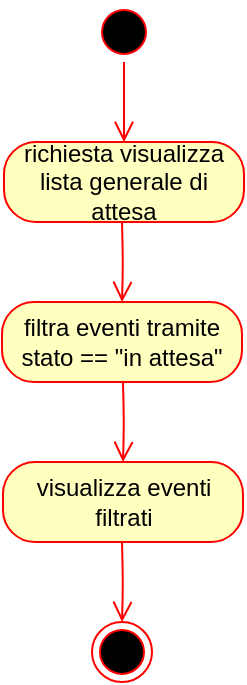 <mxfile version="14.3.0" type="device"><diagram id="TuXiVGkaG5Zo9rqoVxEe" name="Page-1"><mxGraphModel dx="1038" dy="477" grid="1" gridSize="10" guides="1" tooltips="1" connect="1" arrows="1" fold="1" page="1" pageScale="1" pageWidth="827" pageHeight="1169" math="0" shadow="0"><root><mxCell id="0"/><mxCell id="1" parent="0"/><mxCell id="pF1vrbCkR_dGy6_c9y9F-1" value="" style="ellipse;html=1;shape=startState;fillColor=#000000;strokeColor=#ff0000;" vertex="1" parent="1"><mxGeometry x="389" y="170" width="30" height="30" as="geometry"/></mxCell><mxCell id="pF1vrbCkR_dGy6_c9y9F-2" value="" style="edgeStyle=orthogonalEdgeStyle;html=1;verticalAlign=bottom;endArrow=open;endSize=8;strokeColor=#ff0000;entryX=0.5;entryY=0;entryDx=0;entryDy=0;" edge="1" parent="1" source="pF1vrbCkR_dGy6_c9y9F-1" target="pF1vrbCkR_dGy6_c9y9F-3"><mxGeometry relative="1" as="geometry"><mxPoint x="404" y="250" as="targetPoint"/></mxGeometry></mxCell><mxCell id="pF1vrbCkR_dGy6_c9y9F-3" value="richiesta visualizza lista generale di attesa" style="rounded=1;whiteSpace=wrap;html=1;arcSize=40;fontColor=#000000;fillColor=#ffffc0;strokeColor=#ff0000;" vertex="1" parent="1"><mxGeometry x="344" y="240" width="120" height="40" as="geometry"/></mxCell><mxCell id="pF1vrbCkR_dGy6_c9y9F-5" value="" style="ellipse;html=1;shape=endState;fillColor=#000000;strokeColor=#ff0000;" vertex="1" parent="1"><mxGeometry x="388" y="480" width="30" height="30" as="geometry"/></mxCell><mxCell id="pF1vrbCkR_dGy6_c9y9F-6" value="" style="edgeStyle=orthogonalEdgeStyle;html=1;verticalAlign=bottom;endArrow=open;endSize=8;strokeColor=#ff0000;exitX=0.5;exitY=1;exitDx=0;exitDy=0;entryX=0.5;entryY=0;entryDx=0;entryDy=0;" edge="1" parent="1" target="pF1vrbCkR_dGy6_c9y9F-5"><mxGeometry relative="1" as="geometry"><mxPoint x="403.5" y="480" as="targetPoint"/><mxPoint x="403" y="440" as="sourcePoint"/></mxGeometry></mxCell><mxCell id="pF1vrbCkR_dGy6_c9y9F-8" value="" style="edgeStyle=orthogonalEdgeStyle;html=1;verticalAlign=bottom;endArrow=open;endSize=8;strokeColor=#ff0000;entryX=0.5;entryY=0;entryDx=0;entryDy=0;" edge="1" parent="1" target="pF1vrbCkR_dGy6_c9y9F-9"><mxGeometry relative="1" as="geometry"><mxPoint x="449" y="350" as="targetPoint"/><mxPoint x="403" y="280" as="sourcePoint"/></mxGeometry></mxCell><mxCell id="pF1vrbCkR_dGy6_c9y9F-9" value="filtra eventi tramite stato == &quot;in attesa&quot;" style="rounded=1;whiteSpace=wrap;html=1;arcSize=40;fontColor=#000000;fillColor=#ffffc0;strokeColor=#ff0000;" vertex="1" parent="1"><mxGeometry x="343" y="320" width="120" height="40" as="geometry"/></mxCell><mxCell id="pF1vrbCkR_dGy6_c9y9F-10" value="" style="edgeStyle=orthogonalEdgeStyle;html=1;verticalAlign=bottom;endArrow=open;endSize=8;strokeColor=#ff0000;entryX=0.5;entryY=0;entryDx=0;entryDy=0;" edge="1" parent="1" target="pF1vrbCkR_dGy6_c9y9F-11"><mxGeometry relative="1" as="geometry"><mxPoint x="449.5" y="430" as="targetPoint"/><mxPoint x="403.5" y="360" as="sourcePoint"/></mxGeometry></mxCell><mxCell id="pF1vrbCkR_dGy6_c9y9F-11" value="visualizza eventi filtrati" style="rounded=1;whiteSpace=wrap;html=1;arcSize=40;fontColor=#000000;fillColor=#ffffc0;strokeColor=#ff0000;" vertex="1" parent="1"><mxGeometry x="343.5" y="400" width="120" height="40" as="geometry"/></mxCell></root></mxGraphModel></diagram></mxfile>